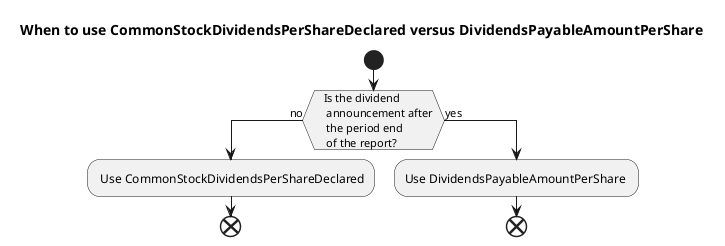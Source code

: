 @startuml dividends_Per_Share
title "When to use CommonStockDividendsPerShareDeclared versus DividendsPayableAmountPerShare"
!pragma useVerticalIf on
start

 
 if (   Is the dividend 
    announcement after
    the period end
    of the report?) then (no)
   
       : Use CommonStockDividendsPerShareDeclared;
      end
 else (yes)
    

                :Use DividendsPayableAmountPerShare ;
               
                        
    
end

@enduml